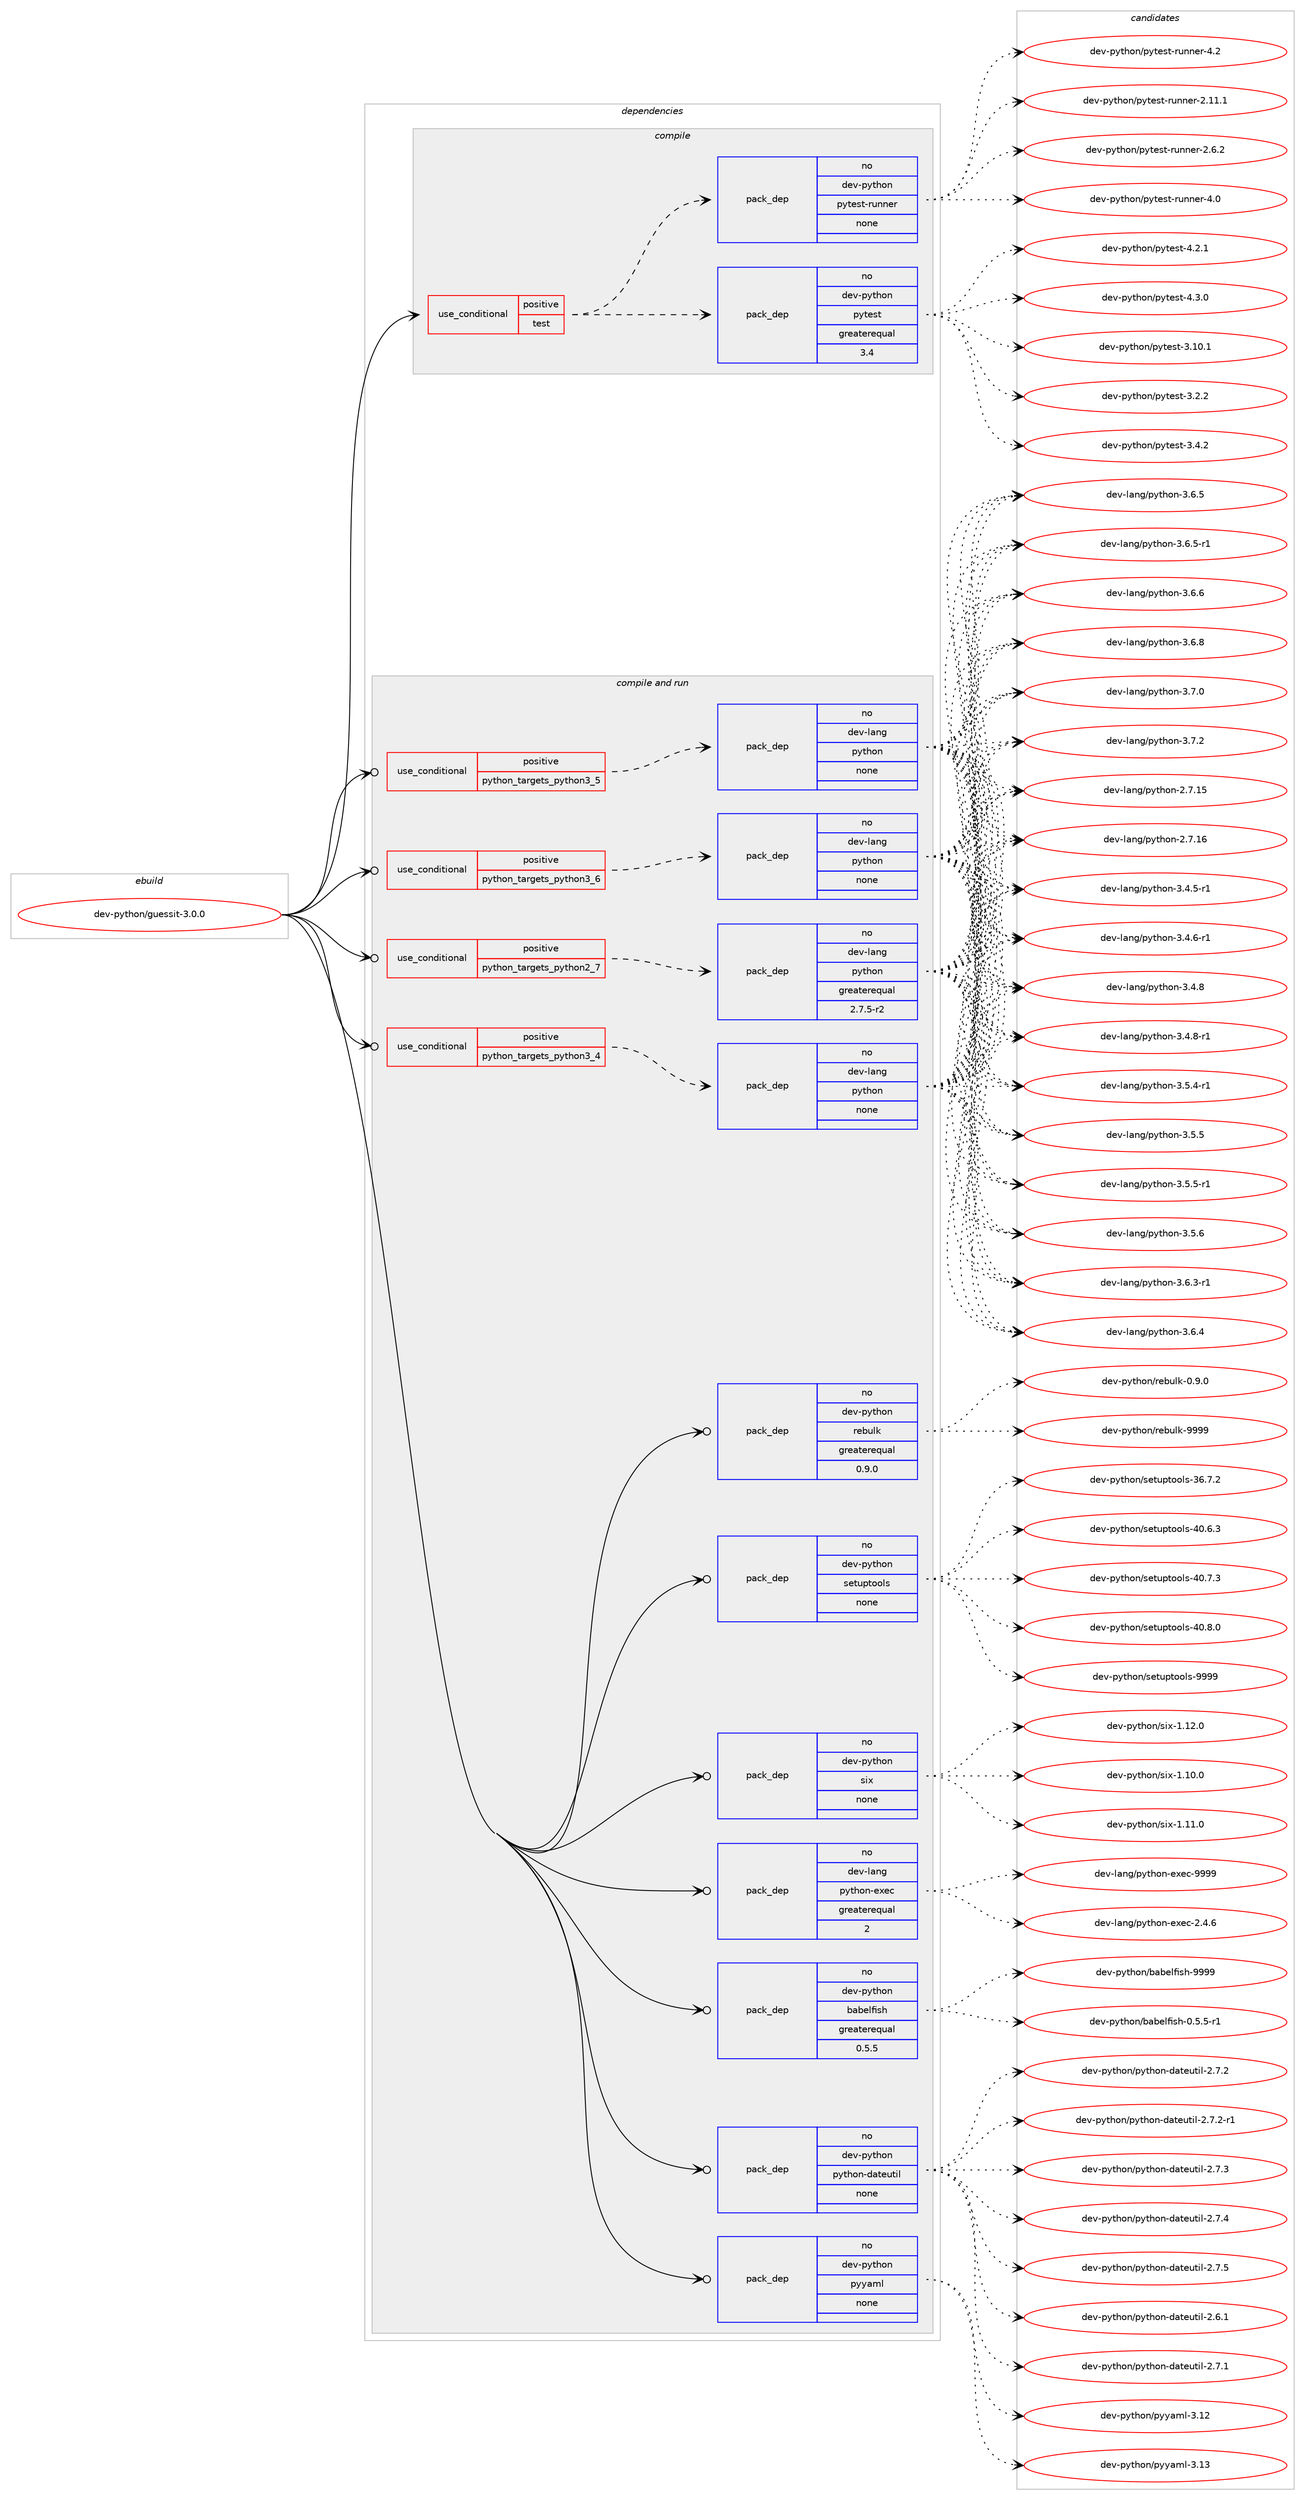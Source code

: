 digraph prolog {

# *************
# Graph options
# *************

newrank=true;
concentrate=true;
compound=true;
graph [rankdir=LR,fontname=Helvetica,fontsize=10,ranksep=1.5];#, ranksep=2.5, nodesep=0.2];
edge  [arrowhead=vee];
node  [fontname=Helvetica,fontsize=10];

# **********
# The ebuild
# **********

subgraph cluster_leftcol {
color=gray;
rank=same;
label=<<i>ebuild</i>>;
id [label="dev-python/guessit-3.0.0", color=red, width=4, href="../dev-python/guessit-3.0.0.svg"];
}

# ****************
# The dependencies
# ****************

subgraph cluster_midcol {
color=gray;
label=<<i>dependencies</i>>;
subgraph cluster_compile {
fillcolor="#eeeeee";
style=filled;
label=<<i>compile</i>>;
subgraph cond375234 {
dependency1412273 [label=<<TABLE BORDER="0" CELLBORDER="1" CELLSPACING="0" CELLPADDING="4"><TR><TD ROWSPAN="3" CELLPADDING="10">use_conditional</TD></TR><TR><TD>positive</TD></TR><TR><TD>test</TD></TR></TABLE>>, shape=none, color=red];
subgraph pack1013770 {
dependency1412274 [label=<<TABLE BORDER="0" CELLBORDER="1" CELLSPACING="0" CELLPADDING="4" WIDTH="220"><TR><TD ROWSPAN="6" CELLPADDING="30">pack_dep</TD></TR><TR><TD WIDTH="110">no</TD></TR><TR><TD>dev-python</TD></TR><TR><TD>pytest</TD></TR><TR><TD>greaterequal</TD></TR><TR><TD>3.4</TD></TR></TABLE>>, shape=none, color=blue];
}
dependency1412273:e -> dependency1412274:w [weight=20,style="dashed",arrowhead="vee"];
subgraph pack1013771 {
dependency1412275 [label=<<TABLE BORDER="0" CELLBORDER="1" CELLSPACING="0" CELLPADDING="4" WIDTH="220"><TR><TD ROWSPAN="6" CELLPADDING="30">pack_dep</TD></TR><TR><TD WIDTH="110">no</TD></TR><TR><TD>dev-python</TD></TR><TR><TD>pytest-runner</TD></TR><TR><TD>none</TD></TR><TR><TD></TD></TR></TABLE>>, shape=none, color=blue];
}
dependency1412273:e -> dependency1412275:w [weight=20,style="dashed",arrowhead="vee"];
}
id:e -> dependency1412273:w [weight=20,style="solid",arrowhead="vee"];
}
subgraph cluster_compileandrun {
fillcolor="#eeeeee";
style=filled;
label=<<i>compile and run</i>>;
subgraph cond375235 {
dependency1412276 [label=<<TABLE BORDER="0" CELLBORDER="1" CELLSPACING="0" CELLPADDING="4"><TR><TD ROWSPAN="3" CELLPADDING="10">use_conditional</TD></TR><TR><TD>positive</TD></TR><TR><TD>python_targets_python2_7</TD></TR></TABLE>>, shape=none, color=red];
subgraph pack1013772 {
dependency1412277 [label=<<TABLE BORDER="0" CELLBORDER="1" CELLSPACING="0" CELLPADDING="4" WIDTH="220"><TR><TD ROWSPAN="6" CELLPADDING="30">pack_dep</TD></TR><TR><TD WIDTH="110">no</TD></TR><TR><TD>dev-lang</TD></TR><TR><TD>python</TD></TR><TR><TD>greaterequal</TD></TR><TR><TD>2.7.5-r2</TD></TR></TABLE>>, shape=none, color=blue];
}
dependency1412276:e -> dependency1412277:w [weight=20,style="dashed",arrowhead="vee"];
}
id:e -> dependency1412276:w [weight=20,style="solid",arrowhead="odotvee"];
subgraph cond375236 {
dependency1412278 [label=<<TABLE BORDER="0" CELLBORDER="1" CELLSPACING="0" CELLPADDING="4"><TR><TD ROWSPAN="3" CELLPADDING="10">use_conditional</TD></TR><TR><TD>positive</TD></TR><TR><TD>python_targets_python3_4</TD></TR></TABLE>>, shape=none, color=red];
subgraph pack1013773 {
dependency1412279 [label=<<TABLE BORDER="0" CELLBORDER="1" CELLSPACING="0" CELLPADDING="4" WIDTH="220"><TR><TD ROWSPAN="6" CELLPADDING="30">pack_dep</TD></TR><TR><TD WIDTH="110">no</TD></TR><TR><TD>dev-lang</TD></TR><TR><TD>python</TD></TR><TR><TD>none</TD></TR><TR><TD></TD></TR></TABLE>>, shape=none, color=blue];
}
dependency1412278:e -> dependency1412279:w [weight=20,style="dashed",arrowhead="vee"];
}
id:e -> dependency1412278:w [weight=20,style="solid",arrowhead="odotvee"];
subgraph cond375237 {
dependency1412280 [label=<<TABLE BORDER="0" CELLBORDER="1" CELLSPACING="0" CELLPADDING="4"><TR><TD ROWSPAN="3" CELLPADDING="10">use_conditional</TD></TR><TR><TD>positive</TD></TR><TR><TD>python_targets_python3_5</TD></TR></TABLE>>, shape=none, color=red];
subgraph pack1013774 {
dependency1412281 [label=<<TABLE BORDER="0" CELLBORDER="1" CELLSPACING="0" CELLPADDING="4" WIDTH="220"><TR><TD ROWSPAN="6" CELLPADDING="30">pack_dep</TD></TR><TR><TD WIDTH="110">no</TD></TR><TR><TD>dev-lang</TD></TR><TR><TD>python</TD></TR><TR><TD>none</TD></TR><TR><TD></TD></TR></TABLE>>, shape=none, color=blue];
}
dependency1412280:e -> dependency1412281:w [weight=20,style="dashed",arrowhead="vee"];
}
id:e -> dependency1412280:w [weight=20,style="solid",arrowhead="odotvee"];
subgraph cond375238 {
dependency1412282 [label=<<TABLE BORDER="0" CELLBORDER="1" CELLSPACING="0" CELLPADDING="4"><TR><TD ROWSPAN="3" CELLPADDING="10">use_conditional</TD></TR><TR><TD>positive</TD></TR><TR><TD>python_targets_python3_6</TD></TR></TABLE>>, shape=none, color=red];
subgraph pack1013775 {
dependency1412283 [label=<<TABLE BORDER="0" CELLBORDER="1" CELLSPACING="0" CELLPADDING="4" WIDTH="220"><TR><TD ROWSPAN="6" CELLPADDING="30">pack_dep</TD></TR><TR><TD WIDTH="110">no</TD></TR><TR><TD>dev-lang</TD></TR><TR><TD>python</TD></TR><TR><TD>none</TD></TR><TR><TD></TD></TR></TABLE>>, shape=none, color=blue];
}
dependency1412282:e -> dependency1412283:w [weight=20,style="dashed",arrowhead="vee"];
}
id:e -> dependency1412282:w [weight=20,style="solid",arrowhead="odotvee"];
subgraph pack1013776 {
dependency1412284 [label=<<TABLE BORDER="0" CELLBORDER="1" CELLSPACING="0" CELLPADDING="4" WIDTH="220"><TR><TD ROWSPAN="6" CELLPADDING="30">pack_dep</TD></TR><TR><TD WIDTH="110">no</TD></TR><TR><TD>dev-lang</TD></TR><TR><TD>python-exec</TD></TR><TR><TD>greaterequal</TD></TR><TR><TD>2</TD></TR></TABLE>>, shape=none, color=blue];
}
id:e -> dependency1412284:w [weight=20,style="solid",arrowhead="odotvee"];
subgraph pack1013777 {
dependency1412285 [label=<<TABLE BORDER="0" CELLBORDER="1" CELLSPACING="0" CELLPADDING="4" WIDTH="220"><TR><TD ROWSPAN="6" CELLPADDING="30">pack_dep</TD></TR><TR><TD WIDTH="110">no</TD></TR><TR><TD>dev-python</TD></TR><TR><TD>babelfish</TD></TR><TR><TD>greaterequal</TD></TR><TR><TD>0.5.5</TD></TR></TABLE>>, shape=none, color=blue];
}
id:e -> dependency1412285:w [weight=20,style="solid",arrowhead="odotvee"];
subgraph pack1013778 {
dependency1412286 [label=<<TABLE BORDER="0" CELLBORDER="1" CELLSPACING="0" CELLPADDING="4" WIDTH="220"><TR><TD ROWSPAN="6" CELLPADDING="30">pack_dep</TD></TR><TR><TD WIDTH="110">no</TD></TR><TR><TD>dev-python</TD></TR><TR><TD>python-dateutil</TD></TR><TR><TD>none</TD></TR><TR><TD></TD></TR></TABLE>>, shape=none, color=blue];
}
id:e -> dependency1412286:w [weight=20,style="solid",arrowhead="odotvee"];
subgraph pack1013779 {
dependency1412287 [label=<<TABLE BORDER="0" CELLBORDER="1" CELLSPACING="0" CELLPADDING="4" WIDTH="220"><TR><TD ROWSPAN="6" CELLPADDING="30">pack_dep</TD></TR><TR><TD WIDTH="110">no</TD></TR><TR><TD>dev-python</TD></TR><TR><TD>pyyaml</TD></TR><TR><TD>none</TD></TR><TR><TD></TD></TR></TABLE>>, shape=none, color=blue];
}
id:e -> dependency1412287:w [weight=20,style="solid",arrowhead="odotvee"];
subgraph pack1013780 {
dependency1412288 [label=<<TABLE BORDER="0" CELLBORDER="1" CELLSPACING="0" CELLPADDING="4" WIDTH="220"><TR><TD ROWSPAN="6" CELLPADDING="30">pack_dep</TD></TR><TR><TD WIDTH="110">no</TD></TR><TR><TD>dev-python</TD></TR><TR><TD>rebulk</TD></TR><TR><TD>greaterequal</TD></TR><TR><TD>0.9.0</TD></TR></TABLE>>, shape=none, color=blue];
}
id:e -> dependency1412288:w [weight=20,style="solid",arrowhead="odotvee"];
subgraph pack1013781 {
dependency1412289 [label=<<TABLE BORDER="0" CELLBORDER="1" CELLSPACING="0" CELLPADDING="4" WIDTH="220"><TR><TD ROWSPAN="6" CELLPADDING="30">pack_dep</TD></TR><TR><TD WIDTH="110">no</TD></TR><TR><TD>dev-python</TD></TR><TR><TD>setuptools</TD></TR><TR><TD>none</TD></TR><TR><TD></TD></TR></TABLE>>, shape=none, color=blue];
}
id:e -> dependency1412289:w [weight=20,style="solid",arrowhead="odotvee"];
subgraph pack1013782 {
dependency1412290 [label=<<TABLE BORDER="0" CELLBORDER="1" CELLSPACING="0" CELLPADDING="4" WIDTH="220"><TR><TD ROWSPAN="6" CELLPADDING="30">pack_dep</TD></TR><TR><TD WIDTH="110">no</TD></TR><TR><TD>dev-python</TD></TR><TR><TD>six</TD></TR><TR><TD>none</TD></TR><TR><TD></TD></TR></TABLE>>, shape=none, color=blue];
}
id:e -> dependency1412290:w [weight=20,style="solid",arrowhead="odotvee"];
}
subgraph cluster_run {
fillcolor="#eeeeee";
style=filled;
label=<<i>run</i>>;
}
}

# **************
# The candidates
# **************

subgraph cluster_choices {
rank=same;
color=gray;
label=<<i>candidates</i>>;

subgraph choice1013770 {
color=black;
nodesep=1;
choice100101118451121211161041111104711212111610111511645514649484649 [label="dev-python/pytest-3.10.1", color=red, width=4,href="../dev-python/pytest-3.10.1.svg"];
choice1001011184511212111610411111047112121116101115116455146504650 [label="dev-python/pytest-3.2.2", color=red, width=4,href="../dev-python/pytest-3.2.2.svg"];
choice1001011184511212111610411111047112121116101115116455146524650 [label="dev-python/pytest-3.4.2", color=red, width=4,href="../dev-python/pytest-3.4.2.svg"];
choice1001011184511212111610411111047112121116101115116455246504649 [label="dev-python/pytest-4.2.1", color=red, width=4,href="../dev-python/pytest-4.2.1.svg"];
choice1001011184511212111610411111047112121116101115116455246514648 [label="dev-python/pytest-4.3.0", color=red, width=4,href="../dev-python/pytest-4.3.0.svg"];
dependency1412274:e -> choice100101118451121211161041111104711212111610111511645514649484649:w [style=dotted,weight="100"];
dependency1412274:e -> choice1001011184511212111610411111047112121116101115116455146504650:w [style=dotted,weight="100"];
dependency1412274:e -> choice1001011184511212111610411111047112121116101115116455146524650:w [style=dotted,weight="100"];
dependency1412274:e -> choice1001011184511212111610411111047112121116101115116455246504649:w [style=dotted,weight="100"];
dependency1412274:e -> choice1001011184511212111610411111047112121116101115116455246514648:w [style=dotted,weight="100"];
}
subgraph choice1013771 {
color=black;
nodesep=1;
choice10010111845112121116104111110471121211161011151164511411711011010111445504649494649 [label="dev-python/pytest-runner-2.11.1", color=red, width=4,href="../dev-python/pytest-runner-2.11.1.svg"];
choice100101118451121211161041111104711212111610111511645114117110110101114455046544650 [label="dev-python/pytest-runner-2.6.2", color=red, width=4,href="../dev-python/pytest-runner-2.6.2.svg"];
choice10010111845112121116104111110471121211161011151164511411711011010111445524648 [label="dev-python/pytest-runner-4.0", color=red, width=4,href="../dev-python/pytest-runner-4.0.svg"];
choice10010111845112121116104111110471121211161011151164511411711011010111445524650 [label="dev-python/pytest-runner-4.2", color=red, width=4,href="../dev-python/pytest-runner-4.2.svg"];
dependency1412275:e -> choice10010111845112121116104111110471121211161011151164511411711011010111445504649494649:w [style=dotted,weight="100"];
dependency1412275:e -> choice100101118451121211161041111104711212111610111511645114117110110101114455046544650:w [style=dotted,weight="100"];
dependency1412275:e -> choice10010111845112121116104111110471121211161011151164511411711011010111445524648:w [style=dotted,weight="100"];
dependency1412275:e -> choice10010111845112121116104111110471121211161011151164511411711011010111445524650:w [style=dotted,weight="100"];
}
subgraph choice1013772 {
color=black;
nodesep=1;
choice10010111845108971101034711212111610411111045504655464953 [label="dev-lang/python-2.7.15", color=red, width=4,href="../dev-lang/python-2.7.15.svg"];
choice10010111845108971101034711212111610411111045504655464954 [label="dev-lang/python-2.7.16", color=red, width=4,href="../dev-lang/python-2.7.16.svg"];
choice1001011184510897110103471121211161041111104551465246534511449 [label="dev-lang/python-3.4.5-r1", color=red, width=4,href="../dev-lang/python-3.4.5-r1.svg"];
choice1001011184510897110103471121211161041111104551465246544511449 [label="dev-lang/python-3.4.6-r1", color=red, width=4,href="../dev-lang/python-3.4.6-r1.svg"];
choice100101118451089711010347112121116104111110455146524656 [label="dev-lang/python-3.4.8", color=red, width=4,href="../dev-lang/python-3.4.8.svg"];
choice1001011184510897110103471121211161041111104551465246564511449 [label="dev-lang/python-3.4.8-r1", color=red, width=4,href="../dev-lang/python-3.4.8-r1.svg"];
choice1001011184510897110103471121211161041111104551465346524511449 [label="dev-lang/python-3.5.4-r1", color=red, width=4,href="../dev-lang/python-3.5.4-r1.svg"];
choice100101118451089711010347112121116104111110455146534653 [label="dev-lang/python-3.5.5", color=red, width=4,href="../dev-lang/python-3.5.5.svg"];
choice1001011184510897110103471121211161041111104551465346534511449 [label="dev-lang/python-3.5.5-r1", color=red, width=4,href="../dev-lang/python-3.5.5-r1.svg"];
choice100101118451089711010347112121116104111110455146534654 [label="dev-lang/python-3.5.6", color=red, width=4,href="../dev-lang/python-3.5.6.svg"];
choice1001011184510897110103471121211161041111104551465446514511449 [label="dev-lang/python-3.6.3-r1", color=red, width=4,href="../dev-lang/python-3.6.3-r1.svg"];
choice100101118451089711010347112121116104111110455146544652 [label="dev-lang/python-3.6.4", color=red, width=4,href="../dev-lang/python-3.6.4.svg"];
choice100101118451089711010347112121116104111110455146544653 [label="dev-lang/python-3.6.5", color=red, width=4,href="../dev-lang/python-3.6.5.svg"];
choice1001011184510897110103471121211161041111104551465446534511449 [label="dev-lang/python-3.6.5-r1", color=red, width=4,href="../dev-lang/python-3.6.5-r1.svg"];
choice100101118451089711010347112121116104111110455146544654 [label="dev-lang/python-3.6.6", color=red, width=4,href="../dev-lang/python-3.6.6.svg"];
choice100101118451089711010347112121116104111110455146544656 [label="dev-lang/python-3.6.8", color=red, width=4,href="../dev-lang/python-3.6.8.svg"];
choice100101118451089711010347112121116104111110455146554648 [label="dev-lang/python-3.7.0", color=red, width=4,href="../dev-lang/python-3.7.0.svg"];
choice100101118451089711010347112121116104111110455146554650 [label="dev-lang/python-3.7.2", color=red, width=4,href="../dev-lang/python-3.7.2.svg"];
dependency1412277:e -> choice10010111845108971101034711212111610411111045504655464953:w [style=dotted,weight="100"];
dependency1412277:e -> choice10010111845108971101034711212111610411111045504655464954:w [style=dotted,weight="100"];
dependency1412277:e -> choice1001011184510897110103471121211161041111104551465246534511449:w [style=dotted,weight="100"];
dependency1412277:e -> choice1001011184510897110103471121211161041111104551465246544511449:w [style=dotted,weight="100"];
dependency1412277:e -> choice100101118451089711010347112121116104111110455146524656:w [style=dotted,weight="100"];
dependency1412277:e -> choice1001011184510897110103471121211161041111104551465246564511449:w [style=dotted,weight="100"];
dependency1412277:e -> choice1001011184510897110103471121211161041111104551465346524511449:w [style=dotted,weight="100"];
dependency1412277:e -> choice100101118451089711010347112121116104111110455146534653:w [style=dotted,weight="100"];
dependency1412277:e -> choice1001011184510897110103471121211161041111104551465346534511449:w [style=dotted,weight="100"];
dependency1412277:e -> choice100101118451089711010347112121116104111110455146534654:w [style=dotted,weight="100"];
dependency1412277:e -> choice1001011184510897110103471121211161041111104551465446514511449:w [style=dotted,weight="100"];
dependency1412277:e -> choice100101118451089711010347112121116104111110455146544652:w [style=dotted,weight="100"];
dependency1412277:e -> choice100101118451089711010347112121116104111110455146544653:w [style=dotted,weight="100"];
dependency1412277:e -> choice1001011184510897110103471121211161041111104551465446534511449:w [style=dotted,weight="100"];
dependency1412277:e -> choice100101118451089711010347112121116104111110455146544654:w [style=dotted,weight="100"];
dependency1412277:e -> choice100101118451089711010347112121116104111110455146544656:w [style=dotted,weight="100"];
dependency1412277:e -> choice100101118451089711010347112121116104111110455146554648:w [style=dotted,weight="100"];
dependency1412277:e -> choice100101118451089711010347112121116104111110455146554650:w [style=dotted,weight="100"];
}
subgraph choice1013773 {
color=black;
nodesep=1;
choice10010111845108971101034711212111610411111045504655464953 [label="dev-lang/python-2.7.15", color=red, width=4,href="../dev-lang/python-2.7.15.svg"];
choice10010111845108971101034711212111610411111045504655464954 [label="dev-lang/python-2.7.16", color=red, width=4,href="../dev-lang/python-2.7.16.svg"];
choice1001011184510897110103471121211161041111104551465246534511449 [label="dev-lang/python-3.4.5-r1", color=red, width=4,href="../dev-lang/python-3.4.5-r1.svg"];
choice1001011184510897110103471121211161041111104551465246544511449 [label="dev-lang/python-3.4.6-r1", color=red, width=4,href="../dev-lang/python-3.4.6-r1.svg"];
choice100101118451089711010347112121116104111110455146524656 [label="dev-lang/python-3.4.8", color=red, width=4,href="../dev-lang/python-3.4.8.svg"];
choice1001011184510897110103471121211161041111104551465246564511449 [label="dev-lang/python-3.4.8-r1", color=red, width=4,href="../dev-lang/python-3.4.8-r1.svg"];
choice1001011184510897110103471121211161041111104551465346524511449 [label="dev-lang/python-3.5.4-r1", color=red, width=4,href="../dev-lang/python-3.5.4-r1.svg"];
choice100101118451089711010347112121116104111110455146534653 [label="dev-lang/python-3.5.5", color=red, width=4,href="../dev-lang/python-3.5.5.svg"];
choice1001011184510897110103471121211161041111104551465346534511449 [label="dev-lang/python-3.5.5-r1", color=red, width=4,href="../dev-lang/python-3.5.5-r1.svg"];
choice100101118451089711010347112121116104111110455146534654 [label="dev-lang/python-3.5.6", color=red, width=4,href="../dev-lang/python-3.5.6.svg"];
choice1001011184510897110103471121211161041111104551465446514511449 [label="dev-lang/python-3.6.3-r1", color=red, width=4,href="../dev-lang/python-3.6.3-r1.svg"];
choice100101118451089711010347112121116104111110455146544652 [label="dev-lang/python-3.6.4", color=red, width=4,href="../dev-lang/python-3.6.4.svg"];
choice100101118451089711010347112121116104111110455146544653 [label="dev-lang/python-3.6.5", color=red, width=4,href="../dev-lang/python-3.6.5.svg"];
choice1001011184510897110103471121211161041111104551465446534511449 [label="dev-lang/python-3.6.5-r1", color=red, width=4,href="../dev-lang/python-3.6.5-r1.svg"];
choice100101118451089711010347112121116104111110455146544654 [label="dev-lang/python-3.6.6", color=red, width=4,href="../dev-lang/python-3.6.6.svg"];
choice100101118451089711010347112121116104111110455146544656 [label="dev-lang/python-3.6.8", color=red, width=4,href="../dev-lang/python-3.6.8.svg"];
choice100101118451089711010347112121116104111110455146554648 [label="dev-lang/python-3.7.0", color=red, width=4,href="../dev-lang/python-3.7.0.svg"];
choice100101118451089711010347112121116104111110455146554650 [label="dev-lang/python-3.7.2", color=red, width=4,href="../dev-lang/python-3.7.2.svg"];
dependency1412279:e -> choice10010111845108971101034711212111610411111045504655464953:w [style=dotted,weight="100"];
dependency1412279:e -> choice10010111845108971101034711212111610411111045504655464954:w [style=dotted,weight="100"];
dependency1412279:e -> choice1001011184510897110103471121211161041111104551465246534511449:w [style=dotted,weight="100"];
dependency1412279:e -> choice1001011184510897110103471121211161041111104551465246544511449:w [style=dotted,weight="100"];
dependency1412279:e -> choice100101118451089711010347112121116104111110455146524656:w [style=dotted,weight="100"];
dependency1412279:e -> choice1001011184510897110103471121211161041111104551465246564511449:w [style=dotted,weight="100"];
dependency1412279:e -> choice1001011184510897110103471121211161041111104551465346524511449:w [style=dotted,weight="100"];
dependency1412279:e -> choice100101118451089711010347112121116104111110455146534653:w [style=dotted,weight="100"];
dependency1412279:e -> choice1001011184510897110103471121211161041111104551465346534511449:w [style=dotted,weight="100"];
dependency1412279:e -> choice100101118451089711010347112121116104111110455146534654:w [style=dotted,weight="100"];
dependency1412279:e -> choice1001011184510897110103471121211161041111104551465446514511449:w [style=dotted,weight="100"];
dependency1412279:e -> choice100101118451089711010347112121116104111110455146544652:w [style=dotted,weight="100"];
dependency1412279:e -> choice100101118451089711010347112121116104111110455146544653:w [style=dotted,weight="100"];
dependency1412279:e -> choice1001011184510897110103471121211161041111104551465446534511449:w [style=dotted,weight="100"];
dependency1412279:e -> choice100101118451089711010347112121116104111110455146544654:w [style=dotted,weight="100"];
dependency1412279:e -> choice100101118451089711010347112121116104111110455146544656:w [style=dotted,weight="100"];
dependency1412279:e -> choice100101118451089711010347112121116104111110455146554648:w [style=dotted,weight="100"];
dependency1412279:e -> choice100101118451089711010347112121116104111110455146554650:w [style=dotted,weight="100"];
}
subgraph choice1013774 {
color=black;
nodesep=1;
choice10010111845108971101034711212111610411111045504655464953 [label="dev-lang/python-2.7.15", color=red, width=4,href="../dev-lang/python-2.7.15.svg"];
choice10010111845108971101034711212111610411111045504655464954 [label="dev-lang/python-2.7.16", color=red, width=4,href="../dev-lang/python-2.7.16.svg"];
choice1001011184510897110103471121211161041111104551465246534511449 [label="dev-lang/python-3.4.5-r1", color=red, width=4,href="../dev-lang/python-3.4.5-r1.svg"];
choice1001011184510897110103471121211161041111104551465246544511449 [label="dev-lang/python-3.4.6-r1", color=red, width=4,href="../dev-lang/python-3.4.6-r1.svg"];
choice100101118451089711010347112121116104111110455146524656 [label="dev-lang/python-3.4.8", color=red, width=4,href="../dev-lang/python-3.4.8.svg"];
choice1001011184510897110103471121211161041111104551465246564511449 [label="dev-lang/python-3.4.8-r1", color=red, width=4,href="../dev-lang/python-3.4.8-r1.svg"];
choice1001011184510897110103471121211161041111104551465346524511449 [label="dev-lang/python-3.5.4-r1", color=red, width=4,href="../dev-lang/python-3.5.4-r1.svg"];
choice100101118451089711010347112121116104111110455146534653 [label="dev-lang/python-3.5.5", color=red, width=4,href="../dev-lang/python-3.5.5.svg"];
choice1001011184510897110103471121211161041111104551465346534511449 [label="dev-lang/python-3.5.5-r1", color=red, width=4,href="../dev-lang/python-3.5.5-r1.svg"];
choice100101118451089711010347112121116104111110455146534654 [label="dev-lang/python-3.5.6", color=red, width=4,href="../dev-lang/python-3.5.6.svg"];
choice1001011184510897110103471121211161041111104551465446514511449 [label="dev-lang/python-3.6.3-r1", color=red, width=4,href="../dev-lang/python-3.6.3-r1.svg"];
choice100101118451089711010347112121116104111110455146544652 [label="dev-lang/python-3.6.4", color=red, width=4,href="../dev-lang/python-3.6.4.svg"];
choice100101118451089711010347112121116104111110455146544653 [label="dev-lang/python-3.6.5", color=red, width=4,href="../dev-lang/python-3.6.5.svg"];
choice1001011184510897110103471121211161041111104551465446534511449 [label="dev-lang/python-3.6.5-r1", color=red, width=4,href="../dev-lang/python-3.6.5-r1.svg"];
choice100101118451089711010347112121116104111110455146544654 [label="dev-lang/python-3.6.6", color=red, width=4,href="../dev-lang/python-3.6.6.svg"];
choice100101118451089711010347112121116104111110455146544656 [label="dev-lang/python-3.6.8", color=red, width=4,href="../dev-lang/python-3.6.8.svg"];
choice100101118451089711010347112121116104111110455146554648 [label="dev-lang/python-3.7.0", color=red, width=4,href="../dev-lang/python-3.7.0.svg"];
choice100101118451089711010347112121116104111110455146554650 [label="dev-lang/python-3.7.2", color=red, width=4,href="../dev-lang/python-3.7.2.svg"];
dependency1412281:e -> choice10010111845108971101034711212111610411111045504655464953:w [style=dotted,weight="100"];
dependency1412281:e -> choice10010111845108971101034711212111610411111045504655464954:w [style=dotted,weight="100"];
dependency1412281:e -> choice1001011184510897110103471121211161041111104551465246534511449:w [style=dotted,weight="100"];
dependency1412281:e -> choice1001011184510897110103471121211161041111104551465246544511449:w [style=dotted,weight="100"];
dependency1412281:e -> choice100101118451089711010347112121116104111110455146524656:w [style=dotted,weight="100"];
dependency1412281:e -> choice1001011184510897110103471121211161041111104551465246564511449:w [style=dotted,weight="100"];
dependency1412281:e -> choice1001011184510897110103471121211161041111104551465346524511449:w [style=dotted,weight="100"];
dependency1412281:e -> choice100101118451089711010347112121116104111110455146534653:w [style=dotted,weight="100"];
dependency1412281:e -> choice1001011184510897110103471121211161041111104551465346534511449:w [style=dotted,weight="100"];
dependency1412281:e -> choice100101118451089711010347112121116104111110455146534654:w [style=dotted,weight="100"];
dependency1412281:e -> choice1001011184510897110103471121211161041111104551465446514511449:w [style=dotted,weight="100"];
dependency1412281:e -> choice100101118451089711010347112121116104111110455146544652:w [style=dotted,weight="100"];
dependency1412281:e -> choice100101118451089711010347112121116104111110455146544653:w [style=dotted,weight="100"];
dependency1412281:e -> choice1001011184510897110103471121211161041111104551465446534511449:w [style=dotted,weight="100"];
dependency1412281:e -> choice100101118451089711010347112121116104111110455146544654:w [style=dotted,weight="100"];
dependency1412281:e -> choice100101118451089711010347112121116104111110455146544656:w [style=dotted,weight="100"];
dependency1412281:e -> choice100101118451089711010347112121116104111110455146554648:w [style=dotted,weight="100"];
dependency1412281:e -> choice100101118451089711010347112121116104111110455146554650:w [style=dotted,weight="100"];
}
subgraph choice1013775 {
color=black;
nodesep=1;
choice10010111845108971101034711212111610411111045504655464953 [label="dev-lang/python-2.7.15", color=red, width=4,href="../dev-lang/python-2.7.15.svg"];
choice10010111845108971101034711212111610411111045504655464954 [label="dev-lang/python-2.7.16", color=red, width=4,href="../dev-lang/python-2.7.16.svg"];
choice1001011184510897110103471121211161041111104551465246534511449 [label="dev-lang/python-3.4.5-r1", color=red, width=4,href="../dev-lang/python-3.4.5-r1.svg"];
choice1001011184510897110103471121211161041111104551465246544511449 [label="dev-lang/python-3.4.6-r1", color=red, width=4,href="../dev-lang/python-3.4.6-r1.svg"];
choice100101118451089711010347112121116104111110455146524656 [label="dev-lang/python-3.4.8", color=red, width=4,href="../dev-lang/python-3.4.8.svg"];
choice1001011184510897110103471121211161041111104551465246564511449 [label="dev-lang/python-3.4.8-r1", color=red, width=4,href="../dev-lang/python-3.4.8-r1.svg"];
choice1001011184510897110103471121211161041111104551465346524511449 [label="dev-lang/python-3.5.4-r1", color=red, width=4,href="../dev-lang/python-3.5.4-r1.svg"];
choice100101118451089711010347112121116104111110455146534653 [label="dev-lang/python-3.5.5", color=red, width=4,href="../dev-lang/python-3.5.5.svg"];
choice1001011184510897110103471121211161041111104551465346534511449 [label="dev-lang/python-3.5.5-r1", color=red, width=4,href="../dev-lang/python-3.5.5-r1.svg"];
choice100101118451089711010347112121116104111110455146534654 [label="dev-lang/python-3.5.6", color=red, width=4,href="../dev-lang/python-3.5.6.svg"];
choice1001011184510897110103471121211161041111104551465446514511449 [label="dev-lang/python-3.6.3-r1", color=red, width=4,href="../dev-lang/python-3.6.3-r1.svg"];
choice100101118451089711010347112121116104111110455146544652 [label="dev-lang/python-3.6.4", color=red, width=4,href="../dev-lang/python-3.6.4.svg"];
choice100101118451089711010347112121116104111110455146544653 [label="dev-lang/python-3.6.5", color=red, width=4,href="../dev-lang/python-3.6.5.svg"];
choice1001011184510897110103471121211161041111104551465446534511449 [label="dev-lang/python-3.6.5-r1", color=red, width=4,href="../dev-lang/python-3.6.5-r1.svg"];
choice100101118451089711010347112121116104111110455146544654 [label="dev-lang/python-3.6.6", color=red, width=4,href="../dev-lang/python-3.6.6.svg"];
choice100101118451089711010347112121116104111110455146544656 [label="dev-lang/python-3.6.8", color=red, width=4,href="../dev-lang/python-3.6.8.svg"];
choice100101118451089711010347112121116104111110455146554648 [label="dev-lang/python-3.7.0", color=red, width=4,href="../dev-lang/python-3.7.0.svg"];
choice100101118451089711010347112121116104111110455146554650 [label="dev-lang/python-3.7.2", color=red, width=4,href="../dev-lang/python-3.7.2.svg"];
dependency1412283:e -> choice10010111845108971101034711212111610411111045504655464953:w [style=dotted,weight="100"];
dependency1412283:e -> choice10010111845108971101034711212111610411111045504655464954:w [style=dotted,weight="100"];
dependency1412283:e -> choice1001011184510897110103471121211161041111104551465246534511449:w [style=dotted,weight="100"];
dependency1412283:e -> choice1001011184510897110103471121211161041111104551465246544511449:w [style=dotted,weight="100"];
dependency1412283:e -> choice100101118451089711010347112121116104111110455146524656:w [style=dotted,weight="100"];
dependency1412283:e -> choice1001011184510897110103471121211161041111104551465246564511449:w [style=dotted,weight="100"];
dependency1412283:e -> choice1001011184510897110103471121211161041111104551465346524511449:w [style=dotted,weight="100"];
dependency1412283:e -> choice100101118451089711010347112121116104111110455146534653:w [style=dotted,weight="100"];
dependency1412283:e -> choice1001011184510897110103471121211161041111104551465346534511449:w [style=dotted,weight="100"];
dependency1412283:e -> choice100101118451089711010347112121116104111110455146534654:w [style=dotted,weight="100"];
dependency1412283:e -> choice1001011184510897110103471121211161041111104551465446514511449:w [style=dotted,weight="100"];
dependency1412283:e -> choice100101118451089711010347112121116104111110455146544652:w [style=dotted,weight="100"];
dependency1412283:e -> choice100101118451089711010347112121116104111110455146544653:w [style=dotted,weight="100"];
dependency1412283:e -> choice1001011184510897110103471121211161041111104551465446534511449:w [style=dotted,weight="100"];
dependency1412283:e -> choice100101118451089711010347112121116104111110455146544654:w [style=dotted,weight="100"];
dependency1412283:e -> choice100101118451089711010347112121116104111110455146544656:w [style=dotted,weight="100"];
dependency1412283:e -> choice100101118451089711010347112121116104111110455146554648:w [style=dotted,weight="100"];
dependency1412283:e -> choice100101118451089711010347112121116104111110455146554650:w [style=dotted,weight="100"];
}
subgraph choice1013776 {
color=black;
nodesep=1;
choice1001011184510897110103471121211161041111104510112010199455046524654 [label="dev-lang/python-exec-2.4.6", color=red, width=4,href="../dev-lang/python-exec-2.4.6.svg"];
choice10010111845108971101034711212111610411111045101120101994557575757 [label="dev-lang/python-exec-9999", color=red, width=4,href="../dev-lang/python-exec-9999.svg"];
dependency1412284:e -> choice1001011184510897110103471121211161041111104510112010199455046524654:w [style=dotted,weight="100"];
dependency1412284:e -> choice10010111845108971101034711212111610411111045101120101994557575757:w [style=dotted,weight="100"];
}
subgraph choice1013777 {
color=black;
nodesep=1;
choice10010111845112121116104111110479897981011081021051151044548465346534511449 [label="dev-python/babelfish-0.5.5-r1", color=red, width=4,href="../dev-python/babelfish-0.5.5-r1.svg"];
choice10010111845112121116104111110479897981011081021051151044557575757 [label="dev-python/babelfish-9999", color=red, width=4,href="../dev-python/babelfish-9999.svg"];
dependency1412285:e -> choice10010111845112121116104111110479897981011081021051151044548465346534511449:w [style=dotted,weight="100"];
dependency1412285:e -> choice10010111845112121116104111110479897981011081021051151044557575757:w [style=dotted,weight="100"];
}
subgraph choice1013778 {
color=black;
nodesep=1;
choice10010111845112121116104111110471121211161041111104510097116101117116105108455046544649 [label="dev-python/python-dateutil-2.6.1", color=red, width=4,href="../dev-python/python-dateutil-2.6.1.svg"];
choice10010111845112121116104111110471121211161041111104510097116101117116105108455046554649 [label="dev-python/python-dateutil-2.7.1", color=red, width=4,href="../dev-python/python-dateutil-2.7.1.svg"];
choice10010111845112121116104111110471121211161041111104510097116101117116105108455046554650 [label="dev-python/python-dateutil-2.7.2", color=red, width=4,href="../dev-python/python-dateutil-2.7.2.svg"];
choice100101118451121211161041111104711212111610411111045100971161011171161051084550465546504511449 [label="dev-python/python-dateutil-2.7.2-r1", color=red, width=4,href="../dev-python/python-dateutil-2.7.2-r1.svg"];
choice10010111845112121116104111110471121211161041111104510097116101117116105108455046554651 [label="dev-python/python-dateutil-2.7.3", color=red, width=4,href="../dev-python/python-dateutil-2.7.3.svg"];
choice10010111845112121116104111110471121211161041111104510097116101117116105108455046554652 [label="dev-python/python-dateutil-2.7.4", color=red, width=4,href="../dev-python/python-dateutil-2.7.4.svg"];
choice10010111845112121116104111110471121211161041111104510097116101117116105108455046554653 [label="dev-python/python-dateutil-2.7.5", color=red, width=4,href="../dev-python/python-dateutil-2.7.5.svg"];
dependency1412286:e -> choice10010111845112121116104111110471121211161041111104510097116101117116105108455046544649:w [style=dotted,weight="100"];
dependency1412286:e -> choice10010111845112121116104111110471121211161041111104510097116101117116105108455046554649:w [style=dotted,weight="100"];
dependency1412286:e -> choice10010111845112121116104111110471121211161041111104510097116101117116105108455046554650:w [style=dotted,weight="100"];
dependency1412286:e -> choice100101118451121211161041111104711212111610411111045100971161011171161051084550465546504511449:w [style=dotted,weight="100"];
dependency1412286:e -> choice10010111845112121116104111110471121211161041111104510097116101117116105108455046554651:w [style=dotted,weight="100"];
dependency1412286:e -> choice10010111845112121116104111110471121211161041111104510097116101117116105108455046554652:w [style=dotted,weight="100"];
dependency1412286:e -> choice10010111845112121116104111110471121211161041111104510097116101117116105108455046554653:w [style=dotted,weight="100"];
}
subgraph choice1013779 {
color=black;
nodesep=1;
choice1001011184511212111610411111047112121121971091084551464950 [label="dev-python/pyyaml-3.12", color=red, width=4,href="../dev-python/pyyaml-3.12.svg"];
choice1001011184511212111610411111047112121121971091084551464951 [label="dev-python/pyyaml-3.13", color=red, width=4,href="../dev-python/pyyaml-3.13.svg"];
dependency1412287:e -> choice1001011184511212111610411111047112121121971091084551464950:w [style=dotted,weight="100"];
dependency1412287:e -> choice1001011184511212111610411111047112121121971091084551464951:w [style=dotted,weight="100"];
}
subgraph choice1013780 {
color=black;
nodesep=1;
choice100101118451121211161041111104711410198117108107454846574648 [label="dev-python/rebulk-0.9.0", color=red, width=4,href="../dev-python/rebulk-0.9.0.svg"];
choice1001011184511212111610411111047114101981171081074557575757 [label="dev-python/rebulk-9999", color=red, width=4,href="../dev-python/rebulk-9999.svg"];
dependency1412288:e -> choice100101118451121211161041111104711410198117108107454846574648:w [style=dotted,weight="100"];
dependency1412288:e -> choice1001011184511212111610411111047114101981171081074557575757:w [style=dotted,weight="100"];
}
subgraph choice1013781 {
color=black;
nodesep=1;
choice100101118451121211161041111104711510111611711211611111110811545515446554650 [label="dev-python/setuptools-36.7.2", color=red, width=4,href="../dev-python/setuptools-36.7.2.svg"];
choice100101118451121211161041111104711510111611711211611111110811545524846544651 [label="dev-python/setuptools-40.6.3", color=red, width=4,href="../dev-python/setuptools-40.6.3.svg"];
choice100101118451121211161041111104711510111611711211611111110811545524846554651 [label="dev-python/setuptools-40.7.3", color=red, width=4,href="../dev-python/setuptools-40.7.3.svg"];
choice100101118451121211161041111104711510111611711211611111110811545524846564648 [label="dev-python/setuptools-40.8.0", color=red, width=4,href="../dev-python/setuptools-40.8.0.svg"];
choice10010111845112121116104111110471151011161171121161111111081154557575757 [label="dev-python/setuptools-9999", color=red, width=4,href="../dev-python/setuptools-9999.svg"];
dependency1412289:e -> choice100101118451121211161041111104711510111611711211611111110811545515446554650:w [style=dotted,weight="100"];
dependency1412289:e -> choice100101118451121211161041111104711510111611711211611111110811545524846544651:w [style=dotted,weight="100"];
dependency1412289:e -> choice100101118451121211161041111104711510111611711211611111110811545524846554651:w [style=dotted,weight="100"];
dependency1412289:e -> choice100101118451121211161041111104711510111611711211611111110811545524846564648:w [style=dotted,weight="100"];
dependency1412289:e -> choice10010111845112121116104111110471151011161171121161111111081154557575757:w [style=dotted,weight="100"];
}
subgraph choice1013782 {
color=black;
nodesep=1;
choice100101118451121211161041111104711510512045494649484648 [label="dev-python/six-1.10.0", color=red, width=4,href="../dev-python/six-1.10.0.svg"];
choice100101118451121211161041111104711510512045494649494648 [label="dev-python/six-1.11.0", color=red, width=4,href="../dev-python/six-1.11.0.svg"];
choice100101118451121211161041111104711510512045494649504648 [label="dev-python/six-1.12.0", color=red, width=4,href="../dev-python/six-1.12.0.svg"];
dependency1412290:e -> choice100101118451121211161041111104711510512045494649484648:w [style=dotted,weight="100"];
dependency1412290:e -> choice100101118451121211161041111104711510512045494649494648:w [style=dotted,weight="100"];
dependency1412290:e -> choice100101118451121211161041111104711510512045494649504648:w [style=dotted,weight="100"];
}
}

}
